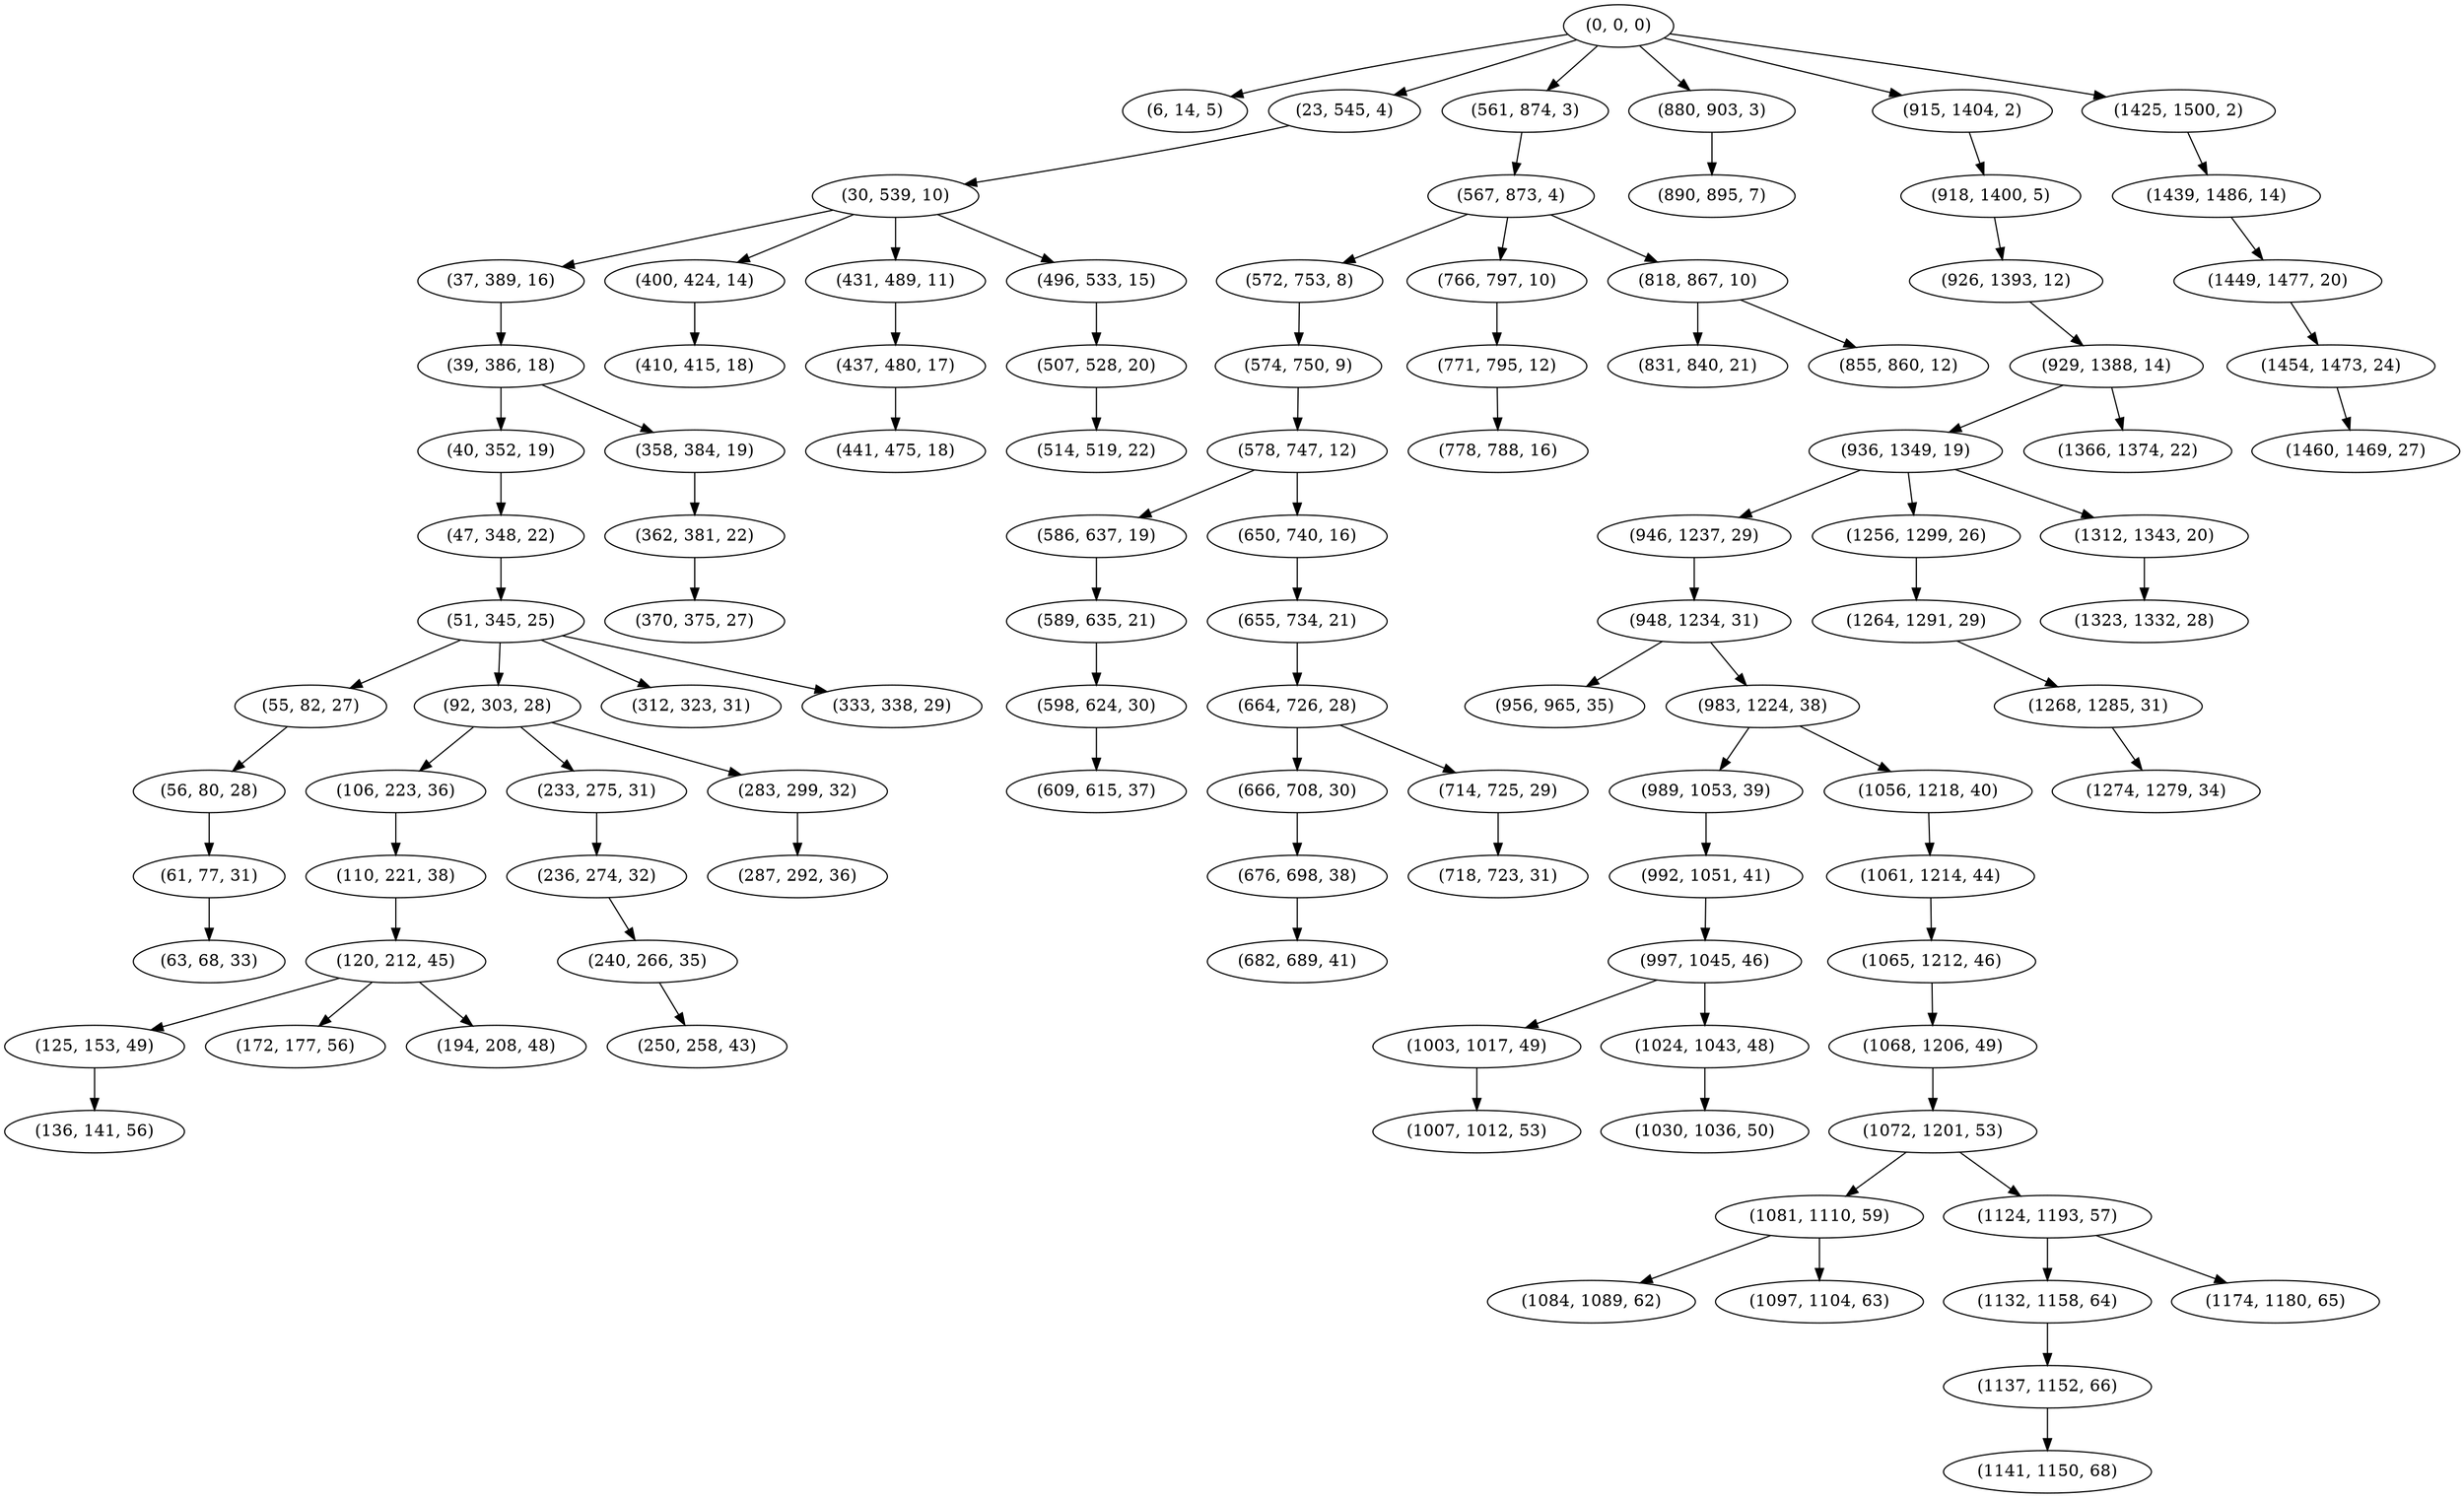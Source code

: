 digraph tree {
    "(0, 0, 0)";
    "(6, 14, 5)";
    "(23, 545, 4)";
    "(30, 539, 10)";
    "(37, 389, 16)";
    "(39, 386, 18)";
    "(40, 352, 19)";
    "(47, 348, 22)";
    "(51, 345, 25)";
    "(55, 82, 27)";
    "(56, 80, 28)";
    "(61, 77, 31)";
    "(63, 68, 33)";
    "(92, 303, 28)";
    "(106, 223, 36)";
    "(110, 221, 38)";
    "(120, 212, 45)";
    "(125, 153, 49)";
    "(136, 141, 56)";
    "(172, 177, 56)";
    "(194, 208, 48)";
    "(233, 275, 31)";
    "(236, 274, 32)";
    "(240, 266, 35)";
    "(250, 258, 43)";
    "(283, 299, 32)";
    "(287, 292, 36)";
    "(312, 323, 31)";
    "(333, 338, 29)";
    "(358, 384, 19)";
    "(362, 381, 22)";
    "(370, 375, 27)";
    "(400, 424, 14)";
    "(410, 415, 18)";
    "(431, 489, 11)";
    "(437, 480, 17)";
    "(441, 475, 18)";
    "(496, 533, 15)";
    "(507, 528, 20)";
    "(514, 519, 22)";
    "(561, 874, 3)";
    "(567, 873, 4)";
    "(572, 753, 8)";
    "(574, 750, 9)";
    "(578, 747, 12)";
    "(586, 637, 19)";
    "(589, 635, 21)";
    "(598, 624, 30)";
    "(609, 615, 37)";
    "(650, 740, 16)";
    "(655, 734, 21)";
    "(664, 726, 28)";
    "(666, 708, 30)";
    "(676, 698, 38)";
    "(682, 689, 41)";
    "(714, 725, 29)";
    "(718, 723, 31)";
    "(766, 797, 10)";
    "(771, 795, 12)";
    "(778, 788, 16)";
    "(818, 867, 10)";
    "(831, 840, 21)";
    "(855, 860, 12)";
    "(880, 903, 3)";
    "(890, 895, 7)";
    "(915, 1404, 2)";
    "(918, 1400, 5)";
    "(926, 1393, 12)";
    "(929, 1388, 14)";
    "(936, 1349, 19)";
    "(946, 1237, 29)";
    "(948, 1234, 31)";
    "(956, 965, 35)";
    "(983, 1224, 38)";
    "(989, 1053, 39)";
    "(992, 1051, 41)";
    "(997, 1045, 46)";
    "(1003, 1017, 49)";
    "(1007, 1012, 53)";
    "(1024, 1043, 48)";
    "(1030, 1036, 50)";
    "(1056, 1218, 40)";
    "(1061, 1214, 44)";
    "(1065, 1212, 46)";
    "(1068, 1206, 49)";
    "(1072, 1201, 53)";
    "(1081, 1110, 59)";
    "(1084, 1089, 62)";
    "(1097, 1104, 63)";
    "(1124, 1193, 57)";
    "(1132, 1158, 64)";
    "(1137, 1152, 66)";
    "(1141, 1150, 68)";
    "(1174, 1180, 65)";
    "(1256, 1299, 26)";
    "(1264, 1291, 29)";
    "(1268, 1285, 31)";
    "(1274, 1279, 34)";
    "(1312, 1343, 20)";
    "(1323, 1332, 28)";
    "(1366, 1374, 22)";
    "(1425, 1500, 2)";
    "(1439, 1486, 14)";
    "(1449, 1477, 20)";
    "(1454, 1473, 24)";
    "(1460, 1469, 27)";
    "(0, 0, 0)" -> "(6, 14, 5)";
    "(0, 0, 0)" -> "(23, 545, 4)";
    "(0, 0, 0)" -> "(561, 874, 3)";
    "(0, 0, 0)" -> "(880, 903, 3)";
    "(0, 0, 0)" -> "(915, 1404, 2)";
    "(0, 0, 0)" -> "(1425, 1500, 2)";
    "(23, 545, 4)" -> "(30, 539, 10)";
    "(30, 539, 10)" -> "(37, 389, 16)";
    "(30, 539, 10)" -> "(400, 424, 14)";
    "(30, 539, 10)" -> "(431, 489, 11)";
    "(30, 539, 10)" -> "(496, 533, 15)";
    "(37, 389, 16)" -> "(39, 386, 18)";
    "(39, 386, 18)" -> "(40, 352, 19)";
    "(39, 386, 18)" -> "(358, 384, 19)";
    "(40, 352, 19)" -> "(47, 348, 22)";
    "(47, 348, 22)" -> "(51, 345, 25)";
    "(51, 345, 25)" -> "(55, 82, 27)";
    "(51, 345, 25)" -> "(92, 303, 28)";
    "(51, 345, 25)" -> "(312, 323, 31)";
    "(51, 345, 25)" -> "(333, 338, 29)";
    "(55, 82, 27)" -> "(56, 80, 28)";
    "(56, 80, 28)" -> "(61, 77, 31)";
    "(61, 77, 31)" -> "(63, 68, 33)";
    "(92, 303, 28)" -> "(106, 223, 36)";
    "(92, 303, 28)" -> "(233, 275, 31)";
    "(92, 303, 28)" -> "(283, 299, 32)";
    "(106, 223, 36)" -> "(110, 221, 38)";
    "(110, 221, 38)" -> "(120, 212, 45)";
    "(120, 212, 45)" -> "(125, 153, 49)";
    "(120, 212, 45)" -> "(172, 177, 56)";
    "(120, 212, 45)" -> "(194, 208, 48)";
    "(125, 153, 49)" -> "(136, 141, 56)";
    "(233, 275, 31)" -> "(236, 274, 32)";
    "(236, 274, 32)" -> "(240, 266, 35)";
    "(240, 266, 35)" -> "(250, 258, 43)";
    "(283, 299, 32)" -> "(287, 292, 36)";
    "(358, 384, 19)" -> "(362, 381, 22)";
    "(362, 381, 22)" -> "(370, 375, 27)";
    "(400, 424, 14)" -> "(410, 415, 18)";
    "(431, 489, 11)" -> "(437, 480, 17)";
    "(437, 480, 17)" -> "(441, 475, 18)";
    "(496, 533, 15)" -> "(507, 528, 20)";
    "(507, 528, 20)" -> "(514, 519, 22)";
    "(561, 874, 3)" -> "(567, 873, 4)";
    "(567, 873, 4)" -> "(572, 753, 8)";
    "(567, 873, 4)" -> "(766, 797, 10)";
    "(567, 873, 4)" -> "(818, 867, 10)";
    "(572, 753, 8)" -> "(574, 750, 9)";
    "(574, 750, 9)" -> "(578, 747, 12)";
    "(578, 747, 12)" -> "(586, 637, 19)";
    "(578, 747, 12)" -> "(650, 740, 16)";
    "(586, 637, 19)" -> "(589, 635, 21)";
    "(589, 635, 21)" -> "(598, 624, 30)";
    "(598, 624, 30)" -> "(609, 615, 37)";
    "(650, 740, 16)" -> "(655, 734, 21)";
    "(655, 734, 21)" -> "(664, 726, 28)";
    "(664, 726, 28)" -> "(666, 708, 30)";
    "(664, 726, 28)" -> "(714, 725, 29)";
    "(666, 708, 30)" -> "(676, 698, 38)";
    "(676, 698, 38)" -> "(682, 689, 41)";
    "(714, 725, 29)" -> "(718, 723, 31)";
    "(766, 797, 10)" -> "(771, 795, 12)";
    "(771, 795, 12)" -> "(778, 788, 16)";
    "(818, 867, 10)" -> "(831, 840, 21)";
    "(818, 867, 10)" -> "(855, 860, 12)";
    "(880, 903, 3)" -> "(890, 895, 7)";
    "(915, 1404, 2)" -> "(918, 1400, 5)";
    "(918, 1400, 5)" -> "(926, 1393, 12)";
    "(926, 1393, 12)" -> "(929, 1388, 14)";
    "(929, 1388, 14)" -> "(936, 1349, 19)";
    "(929, 1388, 14)" -> "(1366, 1374, 22)";
    "(936, 1349, 19)" -> "(946, 1237, 29)";
    "(936, 1349, 19)" -> "(1256, 1299, 26)";
    "(936, 1349, 19)" -> "(1312, 1343, 20)";
    "(946, 1237, 29)" -> "(948, 1234, 31)";
    "(948, 1234, 31)" -> "(956, 965, 35)";
    "(948, 1234, 31)" -> "(983, 1224, 38)";
    "(983, 1224, 38)" -> "(989, 1053, 39)";
    "(983, 1224, 38)" -> "(1056, 1218, 40)";
    "(989, 1053, 39)" -> "(992, 1051, 41)";
    "(992, 1051, 41)" -> "(997, 1045, 46)";
    "(997, 1045, 46)" -> "(1003, 1017, 49)";
    "(997, 1045, 46)" -> "(1024, 1043, 48)";
    "(1003, 1017, 49)" -> "(1007, 1012, 53)";
    "(1024, 1043, 48)" -> "(1030, 1036, 50)";
    "(1056, 1218, 40)" -> "(1061, 1214, 44)";
    "(1061, 1214, 44)" -> "(1065, 1212, 46)";
    "(1065, 1212, 46)" -> "(1068, 1206, 49)";
    "(1068, 1206, 49)" -> "(1072, 1201, 53)";
    "(1072, 1201, 53)" -> "(1081, 1110, 59)";
    "(1072, 1201, 53)" -> "(1124, 1193, 57)";
    "(1081, 1110, 59)" -> "(1084, 1089, 62)";
    "(1081, 1110, 59)" -> "(1097, 1104, 63)";
    "(1124, 1193, 57)" -> "(1132, 1158, 64)";
    "(1124, 1193, 57)" -> "(1174, 1180, 65)";
    "(1132, 1158, 64)" -> "(1137, 1152, 66)";
    "(1137, 1152, 66)" -> "(1141, 1150, 68)";
    "(1256, 1299, 26)" -> "(1264, 1291, 29)";
    "(1264, 1291, 29)" -> "(1268, 1285, 31)";
    "(1268, 1285, 31)" -> "(1274, 1279, 34)";
    "(1312, 1343, 20)" -> "(1323, 1332, 28)";
    "(1425, 1500, 2)" -> "(1439, 1486, 14)";
    "(1439, 1486, 14)" -> "(1449, 1477, 20)";
    "(1449, 1477, 20)" -> "(1454, 1473, 24)";
    "(1454, 1473, 24)" -> "(1460, 1469, 27)";
}
